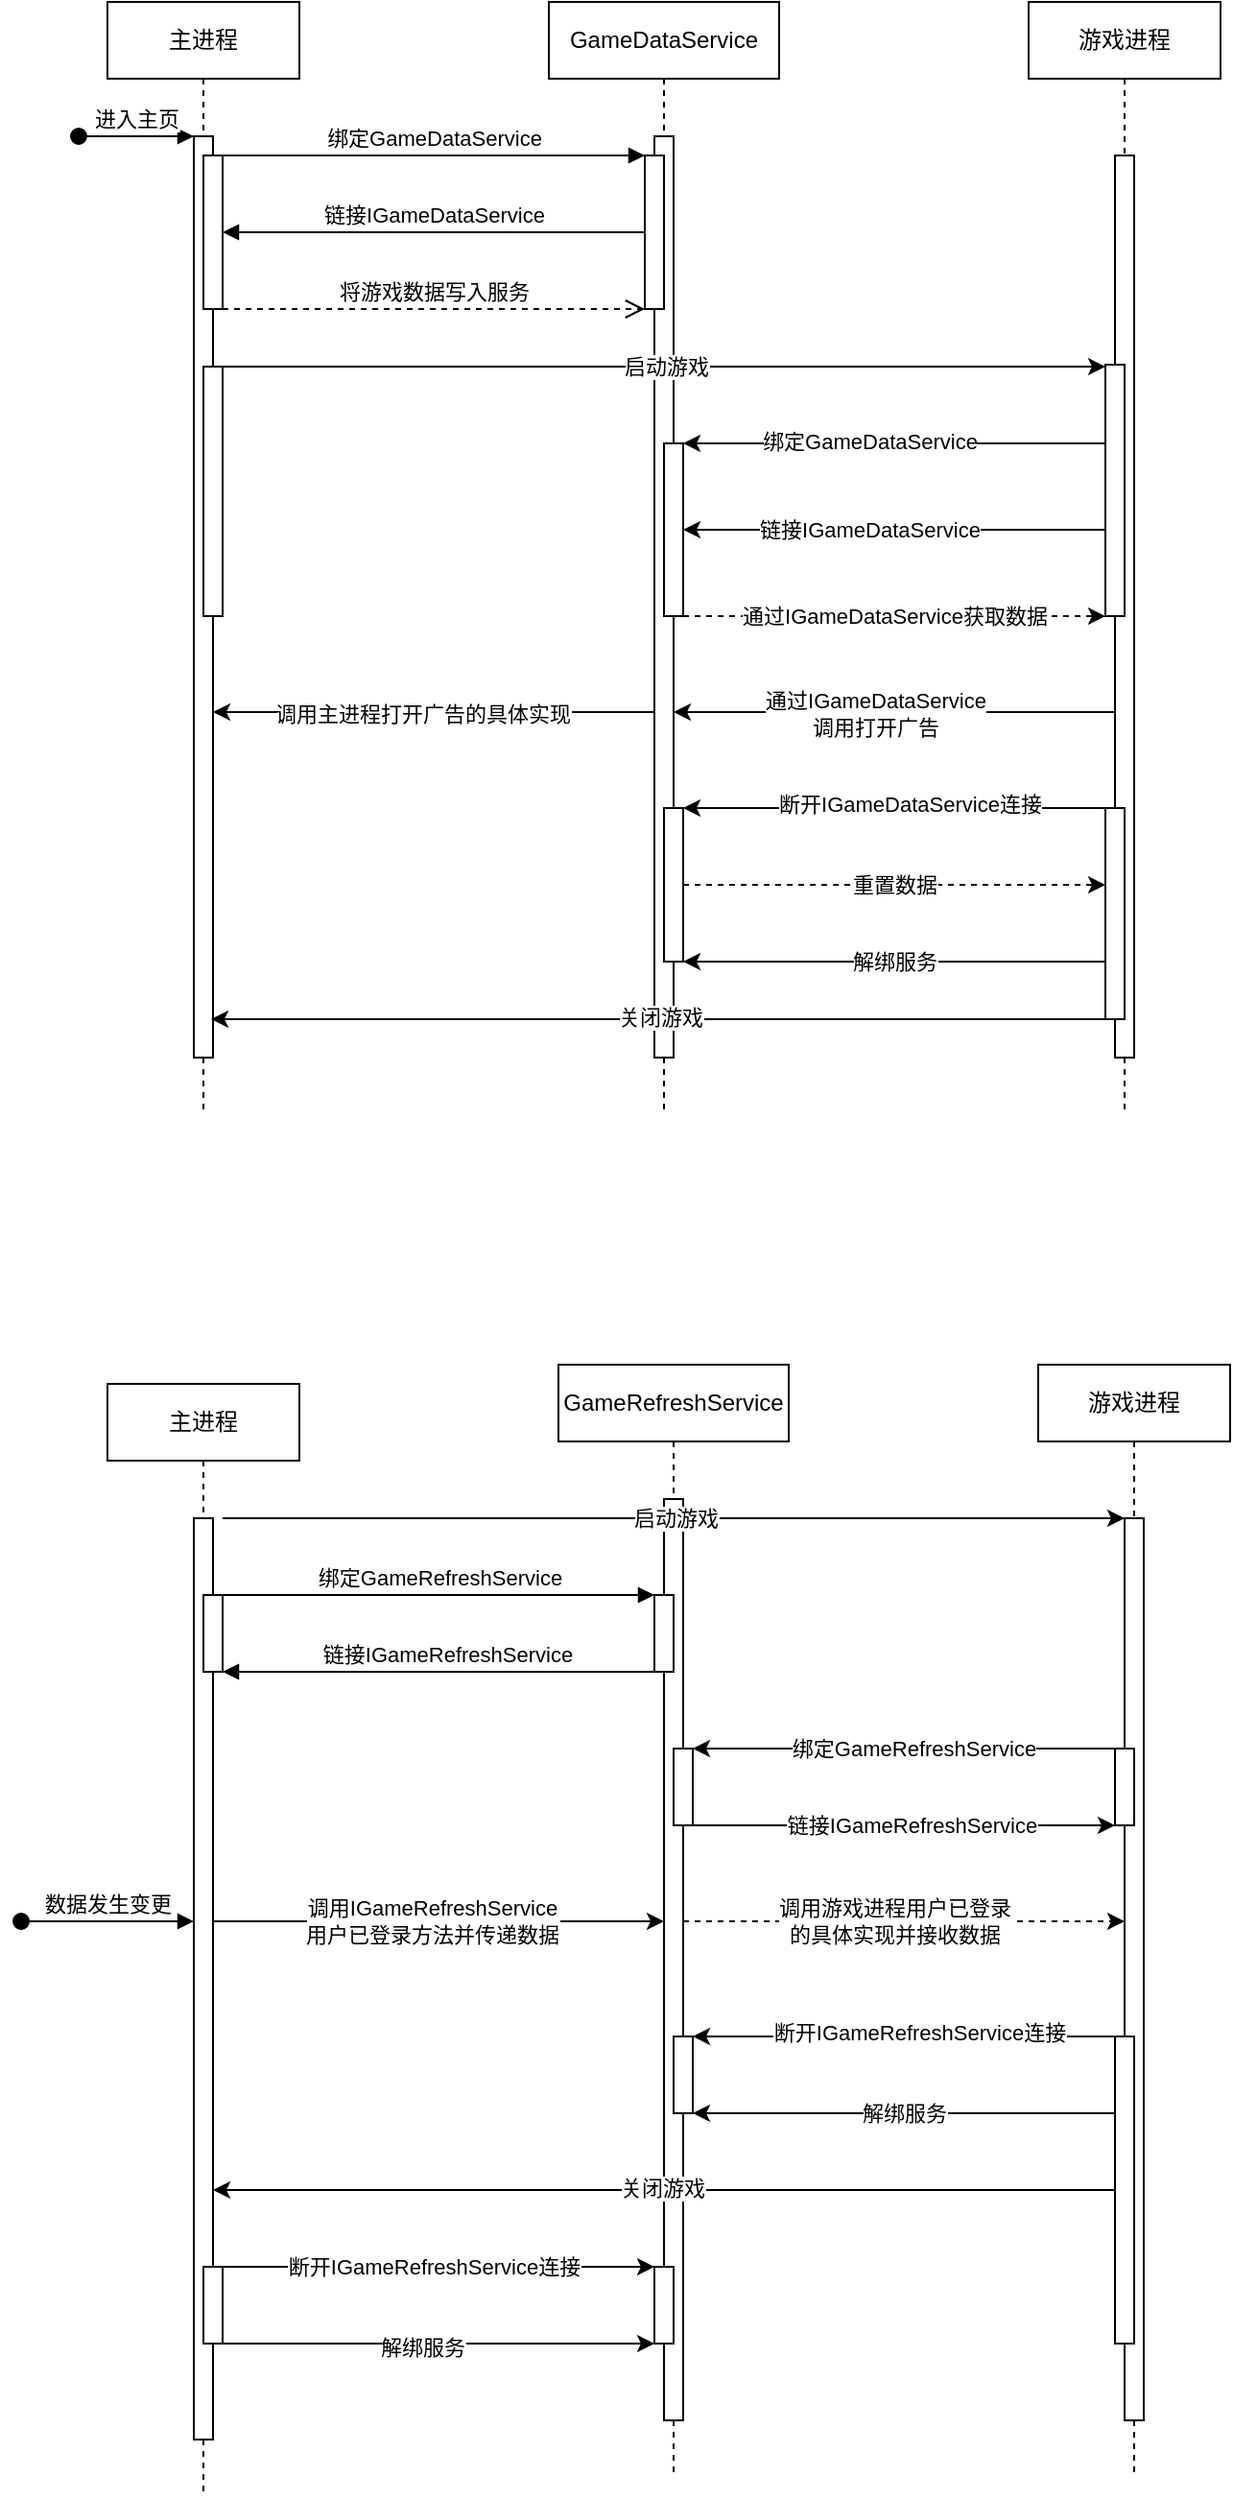 <mxfile version="21.1.8" type="github">
  <diagram name="Page-1" id="2YBvvXClWsGukQMizWep">
    <mxGraphModel dx="1434" dy="795" grid="1" gridSize="10" guides="1" tooltips="1" connect="1" arrows="1" fold="1" page="1" pageScale="1" pageWidth="850" pageHeight="1100" math="0" shadow="0">
      <root>
        <mxCell id="0" />
        <mxCell id="1" parent="0" />
        <mxCell id="aM9ryv3xv72pqoxQDRHE-1" value="主进程" style="shape=umlLifeline;perimeter=lifelinePerimeter;whiteSpace=wrap;html=1;container=0;dropTarget=0;collapsible=0;recursiveResize=0;outlineConnect=0;portConstraint=eastwest;newEdgeStyle={&quot;edgeStyle&quot;:&quot;elbowEdgeStyle&quot;,&quot;elbow&quot;:&quot;vertical&quot;,&quot;curved&quot;:0,&quot;rounded&quot;:0};" parent="1" vertex="1">
          <mxGeometry x="70" y="40" width="100" height="580" as="geometry" />
        </mxCell>
        <mxCell id="aM9ryv3xv72pqoxQDRHE-2" value="" style="html=1;points=[];perimeter=orthogonalPerimeter;outlineConnect=0;targetShapes=umlLifeline;portConstraint=eastwest;newEdgeStyle={&quot;edgeStyle&quot;:&quot;elbowEdgeStyle&quot;,&quot;elbow&quot;:&quot;vertical&quot;,&quot;curved&quot;:0,&quot;rounded&quot;:0};" parent="aM9ryv3xv72pqoxQDRHE-1" vertex="1">
          <mxGeometry x="45" y="70" width="10" height="480" as="geometry" />
        </mxCell>
        <mxCell id="aM9ryv3xv72pqoxQDRHE-3" value="进入主页" style="html=1;verticalAlign=bottom;startArrow=oval;endArrow=block;startSize=8;edgeStyle=elbowEdgeStyle;elbow=vertical;curved=0;rounded=0;" parent="aM9ryv3xv72pqoxQDRHE-1" target="aM9ryv3xv72pqoxQDRHE-2" edge="1">
          <mxGeometry relative="1" as="geometry">
            <mxPoint x="-15" y="70" as="sourcePoint" />
          </mxGeometry>
        </mxCell>
        <mxCell id="aM9ryv3xv72pqoxQDRHE-4" value="" style="html=1;points=[];perimeter=orthogonalPerimeter;outlineConnect=0;targetShapes=umlLifeline;portConstraint=eastwest;newEdgeStyle={&quot;edgeStyle&quot;:&quot;elbowEdgeStyle&quot;,&quot;elbow&quot;:&quot;vertical&quot;,&quot;curved&quot;:0,&quot;rounded&quot;:0};" parent="aM9ryv3xv72pqoxQDRHE-1" vertex="1">
          <mxGeometry x="50" y="80" width="10" height="80" as="geometry" />
        </mxCell>
        <mxCell id="ldUT8hvqcGpINdknwwOV-10" value="" style="html=1;points=[];perimeter=orthogonalPerimeter;outlineConnect=0;targetShapes=umlLifeline;portConstraint=eastwest;newEdgeStyle={&quot;edgeStyle&quot;:&quot;elbowEdgeStyle&quot;,&quot;elbow&quot;:&quot;vertical&quot;,&quot;curved&quot;:0,&quot;rounded&quot;:0};" vertex="1" parent="aM9ryv3xv72pqoxQDRHE-1">
          <mxGeometry x="50" y="190" width="10" height="130" as="geometry" />
        </mxCell>
        <mxCell id="aM9ryv3xv72pqoxQDRHE-5" value="GameDataService" style="shape=umlLifeline;perimeter=lifelinePerimeter;whiteSpace=wrap;html=1;container=0;dropTarget=0;collapsible=0;recursiveResize=0;outlineConnect=0;portConstraint=eastwest;newEdgeStyle={&quot;edgeStyle&quot;:&quot;elbowEdgeStyle&quot;,&quot;elbow&quot;:&quot;vertical&quot;,&quot;curved&quot;:0,&quot;rounded&quot;:0};" parent="1" vertex="1">
          <mxGeometry x="300" y="40" width="120" height="580" as="geometry" />
        </mxCell>
        <mxCell id="aM9ryv3xv72pqoxQDRHE-6" value="" style="html=1;points=[];perimeter=orthogonalPerimeter;outlineConnect=0;targetShapes=umlLifeline;portConstraint=eastwest;newEdgeStyle={&quot;edgeStyle&quot;:&quot;elbowEdgeStyle&quot;,&quot;elbow&quot;:&quot;vertical&quot;,&quot;curved&quot;:0,&quot;rounded&quot;:0};" parent="aM9ryv3xv72pqoxQDRHE-5" vertex="1">
          <mxGeometry x="55" y="70" width="10" height="480" as="geometry" />
        </mxCell>
        <mxCell id="ldUT8hvqcGpINdknwwOV-21" value="" style="html=1;points=[];perimeter=orthogonalPerimeter;outlineConnect=0;targetShapes=umlLifeline;portConstraint=eastwest;newEdgeStyle={&quot;edgeStyle&quot;:&quot;elbowEdgeStyle&quot;,&quot;elbow&quot;:&quot;vertical&quot;,&quot;curved&quot;:0,&quot;rounded&quot;:0};" vertex="1" parent="aM9ryv3xv72pqoxQDRHE-5">
          <mxGeometry x="60" y="230" width="10" height="90" as="geometry" />
        </mxCell>
        <mxCell id="ldUT8hvqcGpINdknwwOV-22" value="" style="html=1;points=[];perimeter=orthogonalPerimeter;outlineConnect=0;targetShapes=umlLifeline;portConstraint=eastwest;newEdgeStyle={&quot;edgeStyle&quot;:&quot;elbowEdgeStyle&quot;,&quot;elbow&quot;:&quot;vertical&quot;,&quot;curved&quot;:0,&quot;rounded&quot;:0};" vertex="1" parent="aM9ryv3xv72pqoxQDRHE-5">
          <mxGeometry x="50" y="80" width="10" height="80" as="geometry" />
        </mxCell>
        <mxCell id="ldUT8hvqcGpINdknwwOV-82" value="" style="html=1;points=[];perimeter=orthogonalPerimeter;outlineConnect=0;targetShapes=umlLifeline;portConstraint=eastwest;newEdgeStyle={&quot;edgeStyle&quot;:&quot;elbowEdgeStyle&quot;,&quot;elbow&quot;:&quot;vertical&quot;,&quot;curved&quot;:0,&quot;rounded&quot;:0};" vertex="1" parent="aM9ryv3xv72pqoxQDRHE-5">
          <mxGeometry x="60" y="420" width="10" height="80" as="geometry" />
        </mxCell>
        <mxCell id="aM9ryv3xv72pqoxQDRHE-7" value="绑定GameDataService" style="html=1;verticalAlign=bottom;endArrow=block;edgeStyle=elbowEdgeStyle;elbow=vertical;curved=0;rounded=0;" parent="1" source="aM9ryv3xv72pqoxQDRHE-4" edge="1">
          <mxGeometry relative="1" as="geometry">
            <mxPoint x="110" y="120" as="sourcePoint" />
            <Array as="points">
              <mxPoint x="180" y="120" />
            </Array>
            <mxPoint x="350" y="120" as="targetPoint" />
          </mxGeometry>
        </mxCell>
        <mxCell id="aM9ryv3xv72pqoxQDRHE-9" value="链接IGameDataService" style="html=1;verticalAlign=bottom;endArrow=block;edgeStyle=elbowEdgeStyle;elbow=horizontal;curved=0;rounded=0;" parent="1" target="aM9ryv3xv72pqoxQDRHE-4" edge="1">
          <mxGeometry relative="1" as="geometry">
            <mxPoint x="350" y="160" as="sourcePoint" />
            <Array as="points">
              <mxPoint x="190" y="160" />
            </Array>
          </mxGeometry>
        </mxCell>
        <mxCell id="aM9ryv3xv72pqoxQDRHE-10" value="将游戏数据写入服务" style="html=1;verticalAlign=bottom;endArrow=open;dashed=1;endSize=8;edgeStyle=elbowEdgeStyle;elbow=vertical;curved=0;rounded=0;" parent="1" source="aM9ryv3xv72pqoxQDRHE-4" edge="1">
          <mxGeometry relative="1" as="geometry">
            <mxPoint x="350" y="200" as="targetPoint" />
            <Array as="points">
              <mxPoint x="190" y="200" />
              <mxPoint x="180" y="230" />
            </Array>
            <mxPoint as="offset" />
          </mxGeometry>
        </mxCell>
        <mxCell id="ldUT8hvqcGpINdknwwOV-3" value="游戏进程" style="shape=umlLifeline;perimeter=lifelinePerimeter;whiteSpace=wrap;html=1;container=0;dropTarget=0;collapsible=0;recursiveResize=0;outlineConnect=0;portConstraint=eastwest;newEdgeStyle={&quot;edgeStyle&quot;:&quot;elbowEdgeStyle&quot;,&quot;elbow&quot;:&quot;vertical&quot;,&quot;curved&quot;:0,&quot;rounded&quot;:0};" vertex="1" parent="1">
          <mxGeometry x="550" y="40" width="100" height="580" as="geometry" />
        </mxCell>
        <mxCell id="ldUT8hvqcGpINdknwwOV-4" value="" style="html=1;points=[];perimeter=orthogonalPerimeter;outlineConnect=0;targetShapes=umlLifeline;portConstraint=eastwest;newEdgeStyle={&quot;edgeStyle&quot;:&quot;elbowEdgeStyle&quot;,&quot;elbow&quot;:&quot;vertical&quot;,&quot;curved&quot;:0,&quot;rounded&quot;:0};" vertex="1" parent="ldUT8hvqcGpINdknwwOV-3">
          <mxGeometry x="45" y="80" width="10" height="470" as="geometry" />
        </mxCell>
        <mxCell id="ldUT8hvqcGpINdknwwOV-25" value="" style="html=1;points=[];perimeter=orthogonalPerimeter;outlineConnect=0;targetShapes=umlLifeline;portConstraint=eastwest;newEdgeStyle={&quot;edgeStyle&quot;:&quot;elbowEdgeStyle&quot;,&quot;elbow&quot;:&quot;vertical&quot;,&quot;curved&quot;:0,&quot;rounded&quot;:0};" vertex="1" parent="ldUT8hvqcGpINdknwwOV-3">
          <mxGeometry x="40" y="189" width="10" height="131" as="geometry" />
        </mxCell>
        <mxCell id="ldUT8hvqcGpINdknwwOV-68" value="" style="html=1;points=[];perimeter=orthogonalPerimeter;outlineConnect=0;targetShapes=umlLifeline;portConstraint=eastwest;newEdgeStyle={&quot;edgeStyle&quot;:&quot;elbowEdgeStyle&quot;,&quot;elbow&quot;:&quot;vertical&quot;,&quot;curved&quot;:0,&quot;rounded&quot;:0};" vertex="1" parent="ldUT8hvqcGpINdknwwOV-3">
          <mxGeometry x="40" y="420" width="10" height="110" as="geometry" />
        </mxCell>
        <mxCell id="ldUT8hvqcGpINdknwwOV-11" style="edgeStyle=elbowEdgeStyle;rounded=0;orthogonalLoop=1;jettySize=auto;html=1;elbow=vertical;curved=0;" edge="1" parent="1" source="ldUT8hvqcGpINdknwwOV-10" target="ldUT8hvqcGpINdknwwOV-25">
          <mxGeometry relative="1" as="geometry">
            <mxPoint x="570" y="230" as="targetPoint" />
            <Array as="points">
              <mxPoint x="150" y="230" />
            </Array>
          </mxGeometry>
        </mxCell>
        <mxCell id="ldUT8hvqcGpINdknwwOV-12" value="启动游戏" style="edgeLabel;html=1;align=center;verticalAlign=middle;resizable=0;points=[];" vertex="1" connectable="0" parent="ldUT8hvqcGpINdknwwOV-11">
          <mxGeometry x="0.054" y="-2" relative="1" as="geometry">
            <mxPoint x="-12" y="-2" as="offset" />
          </mxGeometry>
        </mxCell>
        <mxCell id="ldUT8hvqcGpINdknwwOV-17" style="edgeStyle=elbowEdgeStyle;rounded=0;orthogonalLoop=1;jettySize=auto;html=1;elbow=vertical;curved=0;" edge="1" parent="1">
          <mxGeometry relative="1" as="geometry">
            <mxPoint x="590" y="270" as="sourcePoint" />
            <mxPoint x="370" y="270" as="targetPoint" />
            <Array as="points">
              <mxPoint x="376" y="270" />
              <mxPoint x="566" y="410" />
            </Array>
          </mxGeometry>
        </mxCell>
        <mxCell id="ldUT8hvqcGpINdknwwOV-24" value="绑定GameDataService" style="edgeLabel;html=1;align=center;verticalAlign=middle;resizable=0;points=[];" vertex="1" connectable="0" parent="ldUT8hvqcGpINdknwwOV-17">
          <mxGeometry x="-0.328" y="-1" relative="1" as="geometry">
            <mxPoint x="-49" as="offset" />
          </mxGeometry>
        </mxCell>
        <mxCell id="ldUT8hvqcGpINdknwwOV-55" style="edgeStyle=elbowEdgeStyle;rounded=0;orthogonalLoop=1;jettySize=auto;html=1;elbow=vertical;curved=0;" edge="1" parent="1" source="ldUT8hvqcGpINdknwwOV-25">
          <mxGeometry relative="1" as="geometry">
            <mxPoint x="585" y="315" as="sourcePoint" />
            <mxPoint x="370" y="315" as="targetPoint" />
          </mxGeometry>
        </mxCell>
        <mxCell id="ldUT8hvqcGpINdknwwOV-56" value="链接IGameDataService" style="edgeLabel;html=1;align=center;verticalAlign=middle;resizable=0;points=[];" vertex="1" connectable="0" parent="ldUT8hvqcGpINdknwwOV-55">
          <mxGeometry x="0.116" relative="1" as="geometry">
            <mxPoint as="offset" />
          </mxGeometry>
        </mxCell>
        <mxCell id="ldUT8hvqcGpINdknwwOV-54" style="edgeStyle=elbowEdgeStyle;rounded=0;orthogonalLoop=1;jettySize=auto;html=1;elbow=horizontal;curved=0;dashed=1;" edge="1" parent="1" source="ldUT8hvqcGpINdknwwOV-21">
          <mxGeometry relative="1" as="geometry">
            <mxPoint x="590" y="360" as="targetPoint" />
            <Array as="points">
              <mxPoint x="470" y="360" />
            </Array>
          </mxGeometry>
        </mxCell>
        <mxCell id="ldUT8hvqcGpINdknwwOV-58" value="通过IGameDataService获取数据" style="edgeLabel;html=1;align=center;verticalAlign=middle;resizable=0;points=[];" vertex="1" connectable="0" parent="ldUT8hvqcGpINdknwwOV-54">
          <mxGeometry x="0.045" relative="1" as="geometry">
            <mxPoint x="-5" as="offset" />
          </mxGeometry>
        </mxCell>
        <mxCell id="ldUT8hvqcGpINdknwwOV-60" style="edgeStyle=elbowEdgeStyle;rounded=0;orthogonalLoop=1;jettySize=auto;html=1;elbow=horizontal;curved=0;" edge="1" parent="1" source="ldUT8hvqcGpINdknwwOV-4" target="aM9ryv3xv72pqoxQDRHE-6">
          <mxGeometry relative="1" as="geometry">
            <mxPoint x="390" y="410" as="targetPoint" />
            <Array as="points">
              <mxPoint x="390" y="410" />
              <mxPoint x="490" y="410" />
              <mxPoint x="550" y="400" />
            </Array>
          </mxGeometry>
        </mxCell>
        <mxCell id="ldUT8hvqcGpINdknwwOV-61" value="通过IGameDataService&lt;br&gt;调用打开广告" style="edgeLabel;html=1;align=center;verticalAlign=middle;resizable=0;points=[];" vertex="1" connectable="0" parent="ldUT8hvqcGpINdknwwOV-60">
          <mxGeometry x="0.261" y="1" relative="1" as="geometry">
            <mxPoint x="20" as="offset" />
          </mxGeometry>
        </mxCell>
        <mxCell id="ldUT8hvqcGpINdknwwOV-65" style="edgeStyle=elbowEdgeStyle;rounded=0;orthogonalLoop=1;jettySize=auto;html=1;elbow=vertical;curved=0;" edge="1" parent="1" source="aM9ryv3xv72pqoxQDRHE-6" target="aM9ryv3xv72pqoxQDRHE-2">
          <mxGeometry relative="1" as="geometry">
            <mxPoint x="195" y="380" as="targetPoint" />
            <Array as="points">
              <mxPoint x="290" y="410" />
            </Array>
          </mxGeometry>
        </mxCell>
        <mxCell id="ldUT8hvqcGpINdknwwOV-67" value="调用主进程打开广告的具体实现" style="edgeLabel;html=1;align=center;verticalAlign=middle;resizable=0;points=[];" vertex="1" connectable="0" parent="ldUT8hvqcGpINdknwwOV-65">
          <mxGeometry x="0.052" y="1" relative="1" as="geometry">
            <mxPoint as="offset" />
          </mxGeometry>
        </mxCell>
        <mxCell id="ldUT8hvqcGpINdknwwOV-80" style="edgeStyle=elbowEdgeStyle;rounded=0;orthogonalLoop=1;jettySize=auto;html=1;elbow=vertical;curved=0;" edge="1" parent="1">
          <mxGeometry relative="1" as="geometry">
            <mxPoint x="594" y="570" as="sourcePoint" />
            <mxPoint x="124" y="570" as="targetPoint" />
            <Array as="points">
              <mxPoint x="454" y="570" />
              <mxPoint x="324" y="580" />
            </Array>
          </mxGeometry>
        </mxCell>
        <mxCell id="ldUT8hvqcGpINdknwwOV-81" value="关闭游戏" style="edgeLabel;html=1;align=center;verticalAlign=middle;resizable=0;points=[];" vertex="1" connectable="0" parent="ldUT8hvqcGpINdknwwOV-80">
          <mxGeometry x="0.335" y="-1" relative="1" as="geometry">
            <mxPoint x="77" as="offset" />
          </mxGeometry>
        </mxCell>
        <mxCell id="ldUT8hvqcGpINdknwwOV-83" style="edgeStyle=elbowEdgeStyle;rounded=0;orthogonalLoop=1;jettySize=auto;html=1;elbow=horizontal;curved=0;" edge="1" parent="1" source="ldUT8hvqcGpINdknwwOV-68" target="ldUT8hvqcGpINdknwwOV-82">
          <mxGeometry relative="1" as="geometry">
            <Array as="points">
              <mxPoint x="460" y="460" />
            </Array>
          </mxGeometry>
        </mxCell>
        <mxCell id="ldUT8hvqcGpINdknwwOV-84" value="断开IGameDataService连接" style="edgeLabel;html=1;align=center;verticalAlign=middle;resizable=0;points=[];" vertex="1" connectable="0" parent="ldUT8hvqcGpINdknwwOV-83">
          <mxGeometry x="-0.073" y="-2" relative="1" as="geometry">
            <mxPoint as="offset" />
          </mxGeometry>
        </mxCell>
        <mxCell id="ldUT8hvqcGpINdknwwOV-85" style="edgeStyle=elbowEdgeStyle;rounded=0;orthogonalLoop=1;jettySize=auto;html=1;elbow=horizontal;curved=0;" edge="1" parent="1" source="ldUT8hvqcGpINdknwwOV-68" target="ldUT8hvqcGpINdknwwOV-82">
          <mxGeometry relative="1" as="geometry">
            <mxPoint x="370" y="523" as="targetPoint" />
            <Array as="points">
              <mxPoint x="450" y="540" />
              <mxPoint x="430" y="530" />
            </Array>
          </mxGeometry>
        </mxCell>
        <mxCell id="ldUT8hvqcGpINdknwwOV-86" value="解绑服务" style="edgeLabel;html=1;align=center;verticalAlign=middle;resizable=0;points=[];" vertex="1" connectable="0" parent="ldUT8hvqcGpINdknwwOV-85">
          <mxGeometry x="0.2" y="2" relative="1" as="geometry">
            <mxPoint x="22" y="-2" as="offset" />
          </mxGeometry>
        </mxCell>
        <mxCell id="ldUT8hvqcGpINdknwwOV-87" style="edgeStyle=elbowEdgeStyle;rounded=0;orthogonalLoop=1;jettySize=auto;html=1;elbow=vertical;curved=0;dashed=1;" edge="1" parent="1" source="ldUT8hvqcGpINdknwwOV-82">
          <mxGeometry relative="1" as="geometry">
            <mxPoint x="590" y="500" as="targetPoint" />
          </mxGeometry>
        </mxCell>
        <mxCell id="ldUT8hvqcGpINdknwwOV-88" value="重置数据" style="edgeLabel;html=1;align=center;verticalAlign=middle;resizable=0;points=[];" vertex="1" connectable="0" parent="ldUT8hvqcGpINdknwwOV-87">
          <mxGeometry x="0.218" y="-1" relative="1" as="geometry">
            <mxPoint x="-24" y="-1" as="offset" />
          </mxGeometry>
        </mxCell>
        <mxCell id="ldUT8hvqcGpINdknwwOV-89" value="主进程" style="shape=umlLifeline;perimeter=lifelinePerimeter;whiteSpace=wrap;html=1;container=0;dropTarget=0;collapsible=0;recursiveResize=0;outlineConnect=0;portConstraint=eastwest;newEdgeStyle={&quot;edgeStyle&quot;:&quot;elbowEdgeStyle&quot;,&quot;elbow&quot;:&quot;vertical&quot;,&quot;curved&quot;:0,&quot;rounded&quot;:0};" vertex="1" parent="1">
          <mxGeometry x="70" y="760" width="100" height="580" as="geometry" />
        </mxCell>
        <mxCell id="ldUT8hvqcGpINdknwwOV-90" value="" style="html=1;points=[];perimeter=orthogonalPerimeter;outlineConnect=0;targetShapes=umlLifeline;portConstraint=eastwest;newEdgeStyle={&quot;edgeStyle&quot;:&quot;elbowEdgeStyle&quot;,&quot;elbow&quot;:&quot;vertical&quot;,&quot;curved&quot;:0,&quot;rounded&quot;:0};" vertex="1" parent="ldUT8hvqcGpINdknwwOV-89">
          <mxGeometry x="45" y="70" width="10" height="480" as="geometry" />
        </mxCell>
        <mxCell id="ldUT8hvqcGpINdknwwOV-91" value="数据发生变更" style="html=1;verticalAlign=bottom;startArrow=oval;endArrow=block;startSize=8;edgeStyle=elbowEdgeStyle;elbow=vertical;curved=0;rounded=0;" edge="1" parent="ldUT8hvqcGpINdknwwOV-89" target="ldUT8hvqcGpINdknwwOV-90">
          <mxGeometry relative="1" as="geometry">
            <mxPoint x="-45" y="280" as="sourcePoint" />
            <Array as="points">
              <mxPoint x="-15" y="280" />
              <mxPoint x="5" y="260" />
              <mxPoint x="-15" y="180" />
            </Array>
          </mxGeometry>
        </mxCell>
        <mxCell id="ldUT8hvqcGpINdknwwOV-92" value="" style="html=1;points=[];perimeter=orthogonalPerimeter;outlineConnect=0;targetShapes=umlLifeline;portConstraint=eastwest;newEdgeStyle={&quot;edgeStyle&quot;:&quot;elbowEdgeStyle&quot;,&quot;elbow&quot;:&quot;vertical&quot;,&quot;curved&quot;:0,&quot;rounded&quot;:0};" vertex="1" parent="ldUT8hvqcGpINdknwwOV-89">
          <mxGeometry x="50" y="110" width="10" height="40" as="geometry" />
        </mxCell>
        <mxCell id="ldUT8hvqcGpINdknwwOV-135" value="" style="html=1;points=[];perimeter=orthogonalPerimeter;outlineConnect=0;targetShapes=umlLifeline;portConstraint=eastwest;newEdgeStyle={&quot;edgeStyle&quot;:&quot;elbowEdgeStyle&quot;,&quot;elbow&quot;:&quot;vertical&quot;,&quot;curved&quot;:0,&quot;rounded&quot;:0};" vertex="1" parent="ldUT8hvqcGpINdknwwOV-89">
          <mxGeometry x="50" y="460" width="10" height="40" as="geometry" />
        </mxCell>
        <mxCell id="ldUT8hvqcGpINdknwwOV-94" value="GameRefreshService" style="shape=umlLifeline;perimeter=lifelinePerimeter;whiteSpace=wrap;html=1;container=0;dropTarget=0;collapsible=0;recursiveResize=0;outlineConnect=0;portConstraint=eastwest;newEdgeStyle={&quot;edgeStyle&quot;:&quot;elbowEdgeStyle&quot;,&quot;elbow&quot;:&quot;vertical&quot;,&quot;curved&quot;:0,&quot;rounded&quot;:0};" vertex="1" parent="1">
          <mxGeometry x="305" y="750" width="120" height="580" as="geometry" />
        </mxCell>
        <mxCell id="ldUT8hvqcGpINdknwwOV-95" value="" style="html=1;points=[];perimeter=orthogonalPerimeter;outlineConnect=0;targetShapes=umlLifeline;portConstraint=eastwest;newEdgeStyle={&quot;edgeStyle&quot;:&quot;elbowEdgeStyle&quot;,&quot;elbow&quot;:&quot;vertical&quot;,&quot;curved&quot;:0,&quot;rounded&quot;:0};" vertex="1" parent="ldUT8hvqcGpINdknwwOV-94">
          <mxGeometry x="55" y="70" width="10" height="480" as="geometry" />
        </mxCell>
        <mxCell id="ldUT8hvqcGpINdknwwOV-96" value="" style="html=1;points=[];perimeter=orthogonalPerimeter;outlineConnect=0;targetShapes=umlLifeline;portConstraint=eastwest;newEdgeStyle={&quot;edgeStyle&quot;:&quot;elbowEdgeStyle&quot;,&quot;elbow&quot;:&quot;vertical&quot;,&quot;curved&quot;:0,&quot;rounded&quot;:0};" vertex="1" parent="ldUT8hvqcGpINdknwwOV-94">
          <mxGeometry x="60" y="200" width="10" height="40" as="geometry" />
        </mxCell>
        <mxCell id="ldUT8hvqcGpINdknwwOV-97" value="" style="html=1;points=[];perimeter=orthogonalPerimeter;outlineConnect=0;targetShapes=umlLifeline;portConstraint=eastwest;newEdgeStyle={&quot;edgeStyle&quot;:&quot;elbowEdgeStyle&quot;,&quot;elbow&quot;:&quot;vertical&quot;,&quot;curved&quot;:0,&quot;rounded&quot;:0};" vertex="1" parent="ldUT8hvqcGpINdknwwOV-94">
          <mxGeometry x="50" y="120" width="10" height="40" as="geometry" />
        </mxCell>
        <mxCell id="ldUT8hvqcGpINdknwwOV-98" value="" style="html=1;points=[];perimeter=orthogonalPerimeter;outlineConnect=0;targetShapes=umlLifeline;portConstraint=eastwest;newEdgeStyle={&quot;edgeStyle&quot;:&quot;elbowEdgeStyle&quot;,&quot;elbow&quot;:&quot;vertical&quot;,&quot;curved&quot;:0,&quot;rounded&quot;:0};" vertex="1" parent="ldUT8hvqcGpINdknwwOV-94">
          <mxGeometry x="60" y="350" width="10" height="40" as="geometry" />
        </mxCell>
        <mxCell id="ldUT8hvqcGpINdknwwOV-136" value="" style="html=1;points=[];perimeter=orthogonalPerimeter;outlineConnect=0;targetShapes=umlLifeline;portConstraint=eastwest;newEdgeStyle={&quot;edgeStyle&quot;:&quot;elbowEdgeStyle&quot;,&quot;elbow&quot;:&quot;vertical&quot;,&quot;curved&quot;:0,&quot;rounded&quot;:0};" vertex="1" parent="ldUT8hvqcGpINdknwwOV-94">
          <mxGeometry x="50" y="470" width="10" height="40" as="geometry" />
        </mxCell>
        <mxCell id="ldUT8hvqcGpINdknwwOV-99" value="绑定GameRefreshService" style="html=1;verticalAlign=bottom;endArrow=block;edgeStyle=elbowEdgeStyle;elbow=vertical;curved=0;rounded=0;" edge="1" parent="1" source="ldUT8hvqcGpINdknwwOV-92">
          <mxGeometry relative="1" as="geometry">
            <mxPoint x="115" y="830" as="sourcePoint" />
            <Array as="points">
              <mxPoint x="270" y="870" />
              <mxPoint x="185" y="830" />
            </Array>
            <mxPoint x="355" y="870" as="targetPoint" />
          </mxGeometry>
        </mxCell>
        <mxCell id="ldUT8hvqcGpINdknwwOV-100" value="链接IGameRefreshService" style="html=1;verticalAlign=bottom;endArrow=block;edgeStyle=elbowEdgeStyle;elbow=horizontal;curved=0;rounded=0;" edge="1" parent="1" target="ldUT8hvqcGpINdknwwOV-92" source="ldUT8hvqcGpINdknwwOV-94">
          <mxGeometry relative="1" as="geometry">
            <mxPoint x="355" y="870" as="sourcePoint" />
            <Array as="points">
              <mxPoint x="230" y="910" />
              <mxPoint x="195" y="870" />
            </Array>
          </mxGeometry>
        </mxCell>
        <mxCell id="ldUT8hvqcGpINdknwwOV-102" value="游戏进程" style="shape=umlLifeline;perimeter=lifelinePerimeter;whiteSpace=wrap;html=1;container=0;dropTarget=0;collapsible=0;recursiveResize=0;outlineConnect=0;portConstraint=eastwest;newEdgeStyle={&quot;edgeStyle&quot;:&quot;elbowEdgeStyle&quot;,&quot;elbow&quot;:&quot;vertical&quot;,&quot;curved&quot;:0,&quot;rounded&quot;:0};" vertex="1" parent="1">
          <mxGeometry x="555" y="750" width="100" height="580" as="geometry" />
        </mxCell>
        <mxCell id="ldUT8hvqcGpINdknwwOV-103" value="" style="html=1;points=[];perimeter=orthogonalPerimeter;outlineConnect=0;targetShapes=umlLifeline;portConstraint=eastwest;newEdgeStyle={&quot;edgeStyle&quot;:&quot;elbowEdgeStyle&quot;,&quot;elbow&quot;:&quot;vertical&quot;,&quot;curved&quot;:0,&quot;rounded&quot;:0};" vertex="1" parent="ldUT8hvqcGpINdknwwOV-102">
          <mxGeometry x="45" y="80" width="10" height="470" as="geometry" />
        </mxCell>
        <mxCell id="ldUT8hvqcGpINdknwwOV-104" value="" style="html=1;points=[];perimeter=orthogonalPerimeter;outlineConnect=0;targetShapes=umlLifeline;portConstraint=eastwest;newEdgeStyle={&quot;edgeStyle&quot;:&quot;elbowEdgeStyle&quot;,&quot;elbow&quot;:&quot;vertical&quot;,&quot;curved&quot;:0,&quot;rounded&quot;:0};" vertex="1" parent="ldUT8hvqcGpINdknwwOV-102">
          <mxGeometry x="40" y="200" width="10" height="40" as="geometry" />
        </mxCell>
        <mxCell id="ldUT8hvqcGpINdknwwOV-105" value="" style="html=1;points=[];perimeter=orthogonalPerimeter;outlineConnect=0;targetShapes=umlLifeline;portConstraint=eastwest;newEdgeStyle={&quot;edgeStyle&quot;:&quot;elbowEdgeStyle&quot;,&quot;elbow&quot;:&quot;vertical&quot;,&quot;curved&quot;:0,&quot;rounded&quot;:0};" vertex="1" parent="ldUT8hvqcGpINdknwwOV-102">
          <mxGeometry x="40" y="350" width="10" height="160" as="geometry" />
        </mxCell>
        <mxCell id="ldUT8hvqcGpINdknwwOV-106" style="edgeStyle=elbowEdgeStyle;rounded=0;orthogonalLoop=1;jettySize=auto;html=1;elbow=vertical;curved=0;" edge="1" parent="1">
          <mxGeometry relative="1" as="geometry">
            <mxPoint x="600" y="830" as="targetPoint" />
            <Array as="points">
              <mxPoint x="200" y="830" />
              <mxPoint x="155" y="940" />
            </Array>
            <mxPoint x="130" y="830" as="sourcePoint" />
          </mxGeometry>
        </mxCell>
        <mxCell id="ldUT8hvqcGpINdknwwOV-107" value="启动游戏" style="edgeLabel;html=1;align=center;verticalAlign=middle;resizable=0;points=[];" vertex="1" connectable="0" parent="ldUT8hvqcGpINdknwwOV-106">
          <mxGeometry x="0.054" y="-2" relative="1" as="geometry">
            <mxPoint x="-12" y="-2" as="offset" />
          </mxGeometry>
        </mxCell>
        <mxCell id="ldUT8hvqcGpINdknwwOV-108" style="edgeStyle=elbowEdgeStyle;rounded=0;orthogonalLoop=1;jettySize=auto;html=1;elbow=vertical;curved=0;" edge="1" parent="1">
          <mxGeometry relative="1" as="geometry">
            <mxPoint x="595" y="950" as="sourcePoint" />
            <mxPoint x="375" y="950" as="targetPoint" />
            <Array as="points">
              <mxPoint x="381" y="950" />
              <mxPoint x="571" y="1090" />
            </Array>
          </mxGeometry>
        </mxCell>
        <mxCell id="ldUT8hvqcGpINdknwwOV-109" value="绑定GameRefreshService" style="edgeLabel;html=1;align=center;verticalAlign=middle;resizable=0;points=[];" vertex="1" connectable="0" parent="ldUT8hvqcGpINdknwwOV-108">
          <mxGeometry x="-0.328" y="-1" relative="1" as="geometry">
            <mxPoint x="-31" y="1" as="offset" />
          </mxGeometry>
        </mxCell>
        <mxCell id="ldUT8hvqcGpINdknwwOV-118" style="edgeStyle=elbowEdgeStyle;rounded=0;orthogonalLoop=1;jettySize=auto;html=1;elbow=vertical;curved=0;" edge="1" parent="1">
          <mxGeometry relative="1" as="geometry">
            <mxPoint x="595" y="1180" as="sourcePoint" />
            <mxPoint x="125" y="1180" as="targetPoint" />
            <Array as="points">
              <mxPoint x="455" y="1180" />
              <mxPoint x="325" y="1190" />
            </Array>
          </mxGeometry>
        </mxCell>
        <mxCell id="ldUT8hvqcGpINdknwwOV-119" value="关闭游戏" style="edgeLabel;html=1;align=center;verticalAlign=middle;resizable=0;points=[];" vertex="1" connectable="0" parent="ldUT8hvqcGpINdknwwOV-118">
          <mxGeometry x="0.335" y="-1" relative="1" as="geometry">
            <mxPoint x="77" as="offset" />
          </mxGeometry>
        </mxCell>
        <mxCell id="ldUT8hvqcGpINdknwwOV-120" style="edgeStyle=elbowEdgeStyle;rounded=0;orthogonalLoop=1;jettySize=auto;html=1;elbow=horizontal;curved=0;" edge="1" parent="1" source="ldUT8hvqcGpINdknwwOV-105" target="ldUT8hvqcGpINdknwwOV-98">
          <mxGeometry relative="1" as="geometry">
            <Array as="points">
              <mxPoint x="410" y="1100" />
              <mxPoint x="465" y="1170" />
            </Array>
          </mxGeometry>
        </mxCell>
        <mxCell id="ldUT8hvqcGpINdknwwOV-121" value="断开IGameRefreshService连接" style="edgeLabel;html=1;align=center;verticalAlign=middle;resizable=0;points=[];" vertex="1" connectable="0" parent="ldUT8hvqcGpINdknwwOV-120">
          <mxGeometry x="-0.073" y="-2" relative="1" as="geometry">
            <mxPoint as="offset" />
          </mxGeometry>
        </mxCell>
        <mxCell id="ldUT8hvqcGpINdknwwOV-122" style="edgeStyle=elbowEdgeStyle;rounded=0;orthogonalLoop=1;jettySize=auto;html=1;elbow=horizontal;curved=0;" edge="1" parent="1" source="ldUT8hvqcGpINdknwwOV-105" target="ldUT8hvqcGpINdknwwOV-98">
          <mxGeometry relative="1" as="geometry">
            <mxPoint x="375" y="1233" as="targetPoint" />
            <Array as="points">
              <mxPoint x="410" y="1140" />
              <mxPoint x="410" y="1150" />
              <mxPoint x="430" y="1160" />
              <mxPoint x="455" y="1250" />
              <mxPoint x="435" y="1240" />
            </Array>
          </mxGeometry>
        </mxCell>
        <mxCell id="ldUT8hvqcGpINdknwwOV-123" value="解绑服务" style="edgeLabel;html=1;align=center;verticalAlign=middle;resizable=0;points=[];" vertex="1" connectable="0" parent="ldUT8hvqcGpINdknwwOV-122">
          <mxGeometry x="0.2" y="2" relative="1" as="geometry">
            <mxPoint x="22" y="-2" as="offset" />
          </mxGeometry>
        </mxCell>
        <mxCell id="ldUT8hvqcGpINdknwwOV-129" style="edgeStyle=elbowEdgeStyle;rounded=0;orthogonalLoop=1;jettySize=auto;html=1;elbow=vertical;curved=0;" edge="1" parent="1" source="ldUT8hvqcGpINdknwwOV-96">
          <mxGeometry relative="1" as="geometry">
            <mxPoint x="380" y="990" as="sourcePoint" />
            <mxPoint x="595" y="990" as="targetPoint" />
          </mxGeometry>
        </mxCell>
        <mxCell id="ldUT8hvqcGpINdknwwOV-130" value="链接IGameRefreshService" style="edgeLabel;html=1;align=center;verticalAlign=middle;resizable=0;points=[];" vertex="1" connectable="0" parent="ldUT8hvqcGpINdknwwOV-129">
          <mxGeometry x="0.377" y="-2" relative="1" as="geometry">
            <mxPoint x="-38" y="-2" as="offset" />
          </mxGeometry>
        </mxCell>
        <mxCell id="ldUT8hvqcGpINdknwwOV-131" style="edgeStyle=elbowEdgeStyle;rounded=0;orthogonalLoop=1;jettySize=auto;html=1;elbow=vertical;curved=0;" edge="1" parent="1" source="ldUT8hvqcGpINdknwwOV-90" target="ldUT8hvqcGpINdknwwOV-95">
          <mxGeometry relative="1" as="geometry">
            <mxPoint x="340" y="1060" as="targetPoint" />
            <Array as="points">
              <mxPoint x="330" y="1040" />
              <mxPoint x="160" y="1030" />
            </Array>
          </mxGeometry>
        </mxCell>
        <mxCell id="ldUT8hvqcGpINdknwwOV-132" value="调用IGameRefreshService&lt;br&gt;用户已登录方法并传递数据" style="edgeLabel;html=1;align=center;verticalAlign=middle;resizable=0;points=[];" vertex="1" connectable="0" parent="ldUT8hvqcGpINdknwwOV-131">
          <mxGeometry x="0.348" y="3" relative="1" as="geometry">
            <mxPoint x="-45" y="3" as="offset" />
          </mxGeometry>
        </mxCell>
        <mxCell id="ldUT8hvqcGpINdknwwOV-133" style="edgeStyle=elbowEdgeStyle;rounded=0;orthogonalLoop=1;jettySize=auto;html=1;elbow=vertical;curved=0;dashed=1;" edge="1" parent="1" source="ldUT8hvqcGpINdknwwOV-95">
          <mxGeometry relative="1" as="geometry">
            <mxPoint x="600" y="1040" as="targetPoint" />
            <Array as="points">
              <mxPoint x="490" y="1040" />
            </Array>
          </mxGeometry>
        </mxCell>
        <mxCell id="ldUT8hvqcGpINdknwwOV-134" value="调用游戏进程用户已登录&lt;br&gt;的具体实现并接收数据" style="edgeLabel;html=1;align=center;verticalAlign=middle;resizable=0;points=[];" vertex="1" connectable="0" parent="ldUT8hvqcGpINdknwwOV-133">
          <mxGeometry x="0.444" y="1" relative="1" as="geometry">
            <mxPoint x="-56" y="1" as="offset" />
          </mxGeometry>
        </mxCell>
        <mxCell id="ldUT8hvqcGpINdknwwOV-137" style="edgeStyle=elbowEdgeStyle;rounded=0;orthogonalLoop=1;jettySize=auto;html=1;elbow=vertical;curved=0;" edge="1" parent="1" source="ldUT8hvqcGpINdknwwOV-135" target="ldUT8hvqcGpINdknwwOV-136">
          <mxGeometry relative="1" as="geometry">
            <mxPoint x="350" y="1240" as="targetPoint" />
            <Array as="points">
              <mxPoint x="240" y="1220" />
              <mxPoint x="310" y="1230" />
            </Array>
          </mxGeometry>
        </mxCell>
        <mxCell id="ldUT8hvqcGpINdknwwOV-139" value="断开IGameRefreshService连接" style="edgeLabel;html=1;align=center;verticalAlign=middle;resizable=0;points=[];" vertex="1" connectable="0" parent="ldUT8hvqcGpINdknwwOV-137">
          <mxGeometry x="0.253" relative="1" as="geometry">
            <mxPoint x="-31" as="offset" />
          </mxGeometry>
        </mxCell>
        <mxCell id="ldUT8hvqcGpINdknwwOV-138" style="edgeStyle=elbowEdgeStyle;rounded=0;orthogonalLoop=1;jettySize=auto;html=1;elbow=vertical;curved=0;" edge="1" parent="1" source="ldUT8hvqcGpINdknwwOV-135" target="ldUT8hvqcGpINdknwwOV-136">
          <mxGeometry relative="1" as="geometry">
            <mxPoint x="350" y="1240" as="targetPoint" />
            <Array as="points">
              <mxPoint x="320" y="1260" />
            </Array>
          </mxGeometry>
        </mxCell>
        <mxCell id="ldUT8hvqcGpINdknwwOV-140" value="解绑服务" style="edgeLabel;html=1;align=center;verticalAlign=middle;resizable=0;points=[];" vertex="1" connectable="0" parent="ldUT8hvqcGpINdknwwOV-138">
          <mxGeometry x="-0.076" y="-2" relative="1" as="geometry">
            <mxPoint as="offset" />
          </mxGeometry>
        </mxCell>
      </root>
    </mxGraphModel>
  </diagram>
</mxfile>
